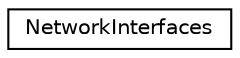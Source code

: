 digraph "Graphical Class Hierarchy"
{
  edge [fontname="Helvetica",fontsize="10",labelfontname="Helvetica",labelfontsize="10"];
  node [fontname="Helvetica",fontsize="10",shape=record];
  rankdir="LR";
  Node0 [label="NetworkInterfaces",height=0.2,width=0.4,color="black", fillcolor="white", style="filled",URL="$classNetworkInterfaces.html"];
}
